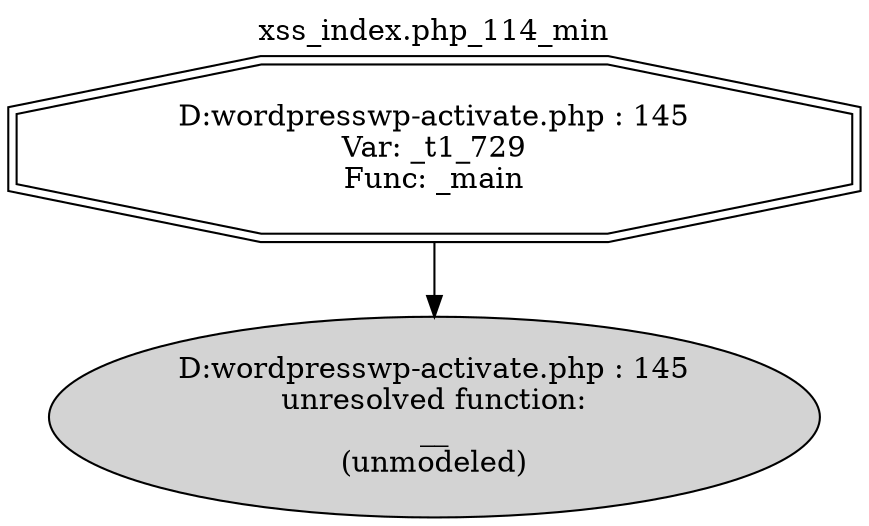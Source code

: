digraph cfg {
  label="xss_index.php_114_min";
  labelloc=t;
  n1 [shape=doubleoctagon, label="D:\wordpress\wp-activate.php : 145\nVar: _t1_729\nFunc: _main\n"];
  n2 [shape=ellipse, label="D:\wordpress\wp-activate.php : 145\nunresolved function:\n__\n(unmodeled)\n",style=filled];
  n1 -> n2;
}
